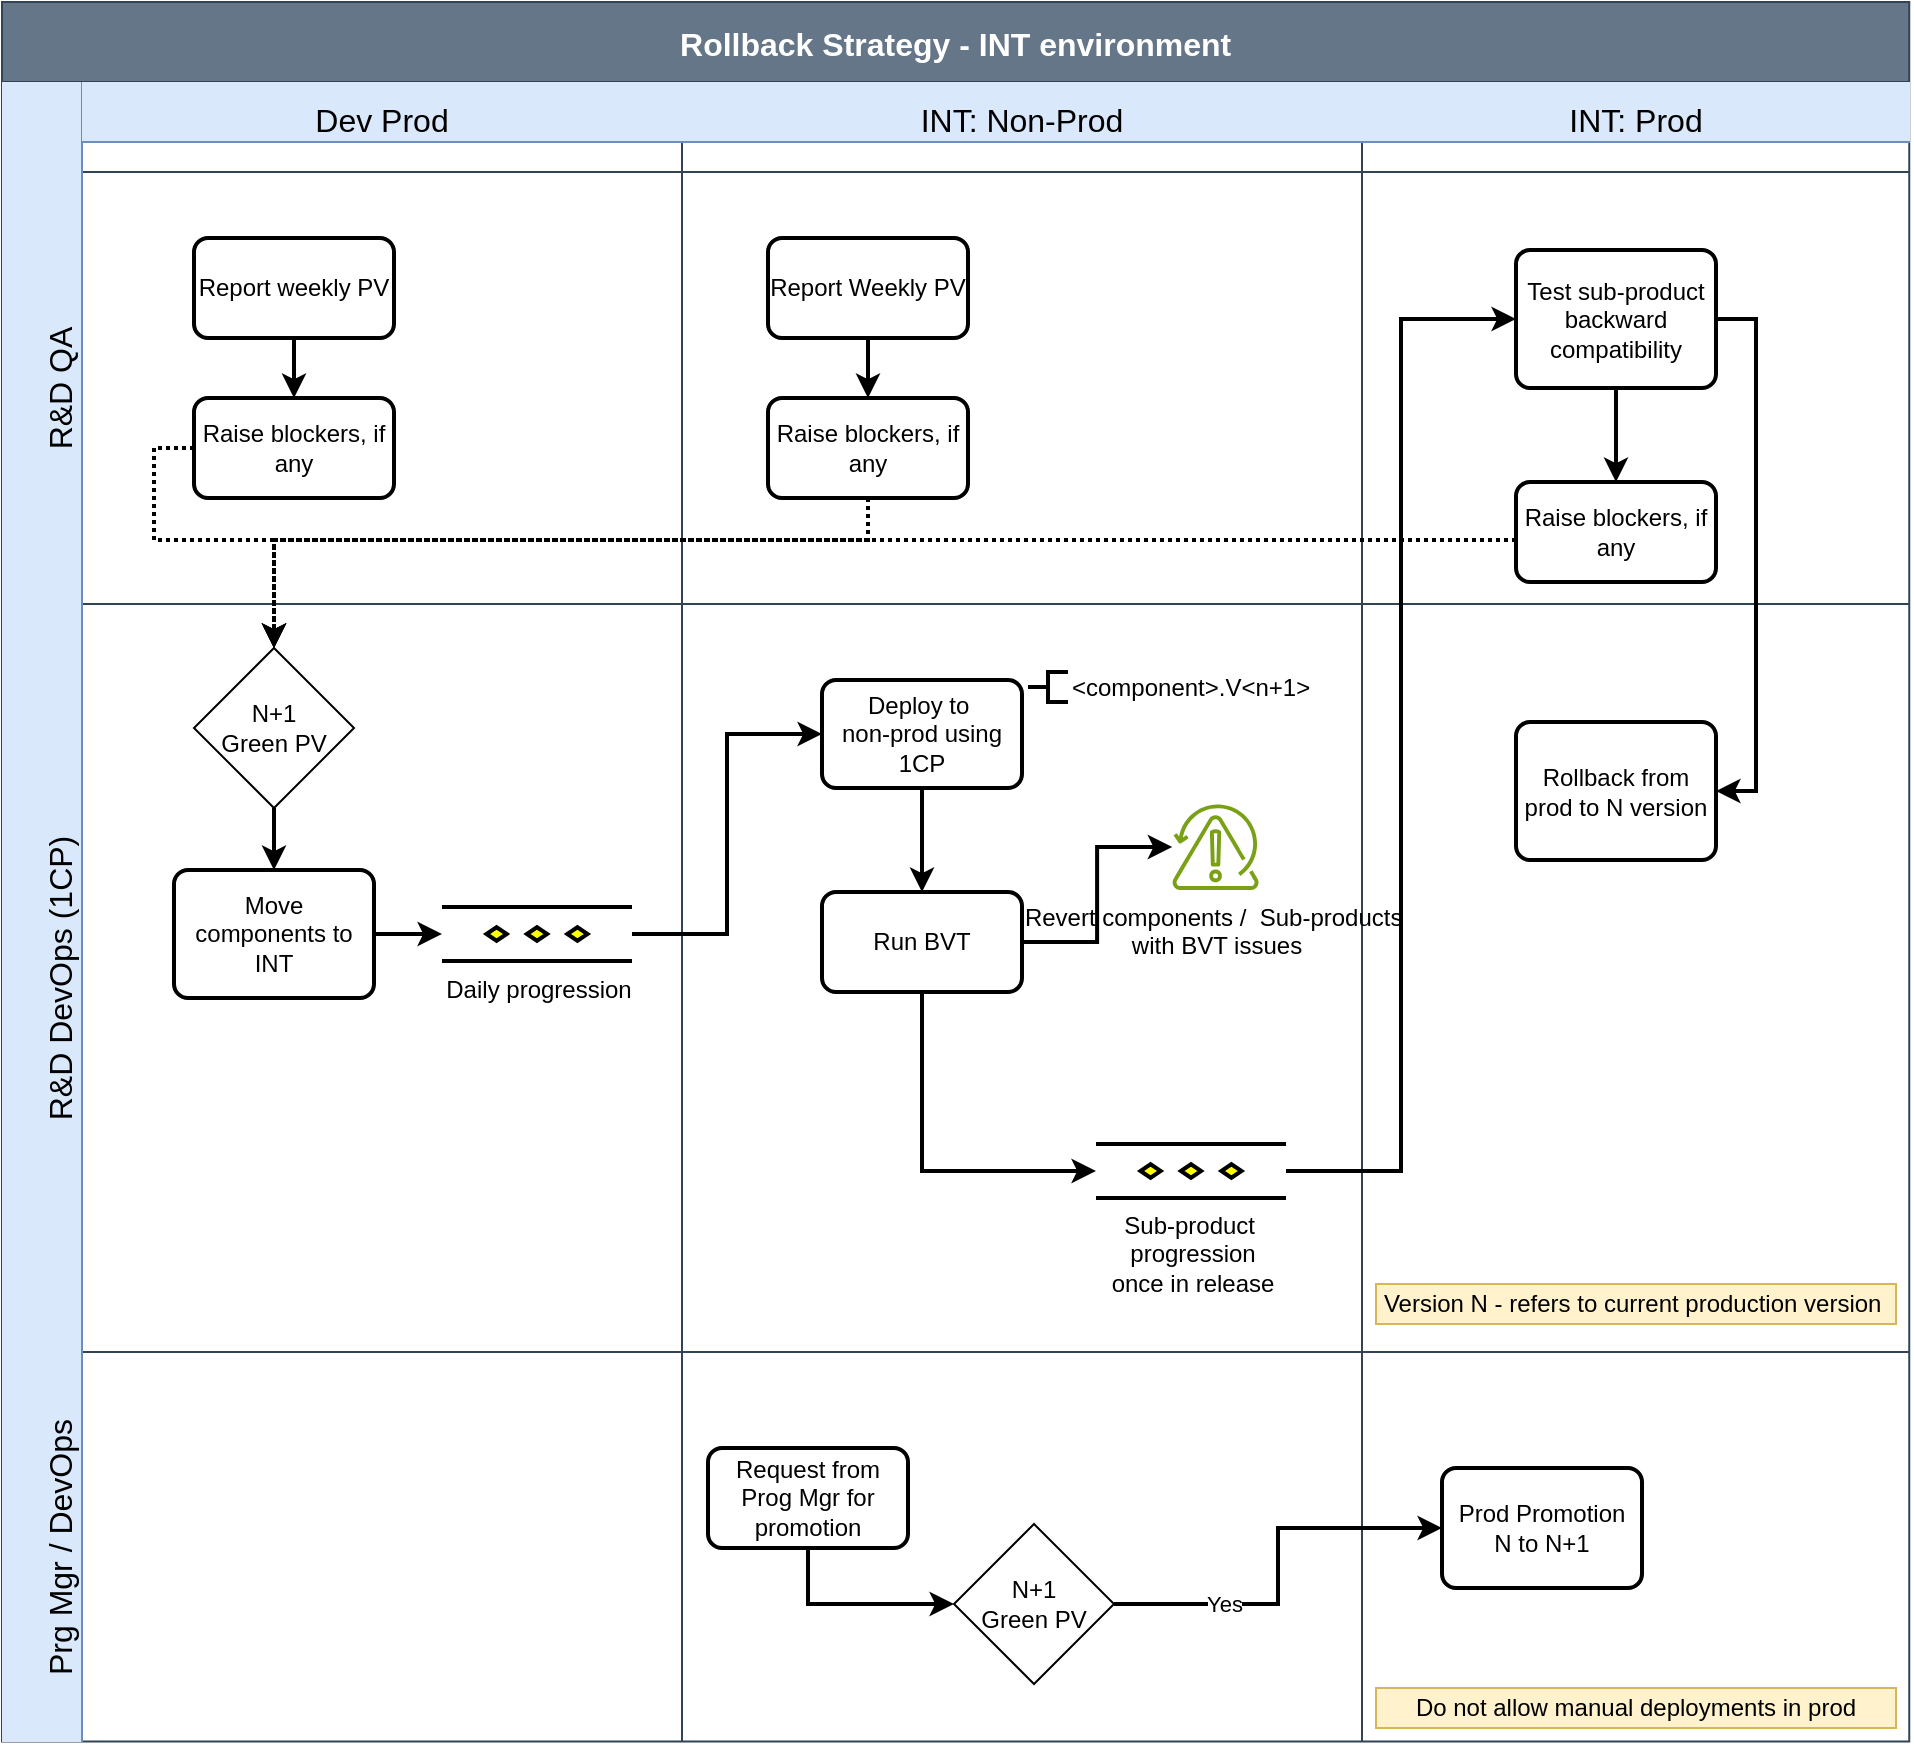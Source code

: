 <mxfile version="26.0.16">
  <diagram name="Page-1" id="2aB6eJUe-trxnjExPYoS">
    <mxGraphModel dx="1607" dy="2126" grid="0" gridSize="10" guides="1" tooltips="1" connect="1" arrows="1" fold="1" page="1" pageScale="1" pageWidth="850" pageHeight="1100" math="0" shadow="0">
      <root>
        <mxCell id="0" />
        <mxCell id="1" parent="0" />
        <mxCell id="G27KxX_hMxzYAapSW3-k-1" value="Rollback Strategy - INT environment" style="shape=table;childLayout=tableLayout;startSize=40;collapsible=0;recursiveResize=0;expand=0;fontSize=16;fontStyle=1;fillColor=#647687;fontColor=#ffffff;strokeColor=#314354;" parent="1" vertex="1">
          <mxGeometry x="179" y="-78" width="953.626" height="869.807" as="geometry" />
        </mxCell>
        <mxCell id="G27KxX_hMxzYAapSW3-k-2" value="" style="shape=tableRow;horizontal=0;swimlaneHead=0;swimlaneBody=0;top=0;left=0;strokeColor=#6c8ebf;bottom=0;right=0;dropTarget=0;fontStyle=0;fillColor=#dae8fc;points=[[0,0.5],[1,0.5]];portConstraint=eastwest;startSize=40;collapsible=0;recursiveResize=0;expand=0;fontSize=16;flipV=0;flipH=0;verticalAlign=bottom;" parent="G27KxX_hMxzYAapSW3-k-1" vertex="1">
          <mxGeometry y="40" width="953.626" height="45" as="geometry" />
        </mxCell>
        <mxCell id="G27KxX_hMxzYAapSW3-k-3" value="Dev Prod" style="swimlane;swimlaneHead=0;swimlaneBody=0;fontStyle=0;strokeColor=#6c8ebf;connectable=0;fillColor=#dae8fc;startSize=30;collapsible=0;recursiveResize=0;expand=0;fontSize=16;verticalAlign=bottom;" parent="G27KxX_hMxzYAapSW3-k-2" vertex="1">
          <mxGeometry x="40" width="300" height="45" as="geometry">
            <mxRectangle width="300" height="45" as="alternateBounds" />
          </mxGeometry>
        </mxCell>
        <mxCell id="G27KxX_hMxzYAapSW3-k-14" value="INT: Non-Prod" style="swimlane;swimlaneHead=0;swimlaneBody=0;fontStyle=0;strokeColor=#6c8ebf;connectable=0;fillColor=#dae8fc;startSize=30;collapsible=0;recursiveResize=0;expand=0;fontSize=16;verticalAlign=bottom;" parent="G27KxX_hMxzYAapSW3-k-2" vertex="1">
          <mxGeometry x="340" width="340" height="45" as="geometry">
            <mxRectangle width="340" height="45" as="alternateBounds" />
          </mxGeometry>
        </mxCell>
        <mxCell id="G27KxX_hMxzYAapSW3-k-19" value="INT: Prod" style="swimlane;swimlaneHead=0;swimlaneBody=0;fontStyle=0;strokeColor=#6c8ebf;connectable=0;fillColor=#dae8fc;startSize=30;collapsible=0;recursiveResize=0;expand=0;fontSize=16;verticalAlign=bottom;" parent="G27KxX_hMxzYAapSW3-k-2" vertex="1">
          <mxGeometry x="680" width="274" height="45" as="geometry">
            <mxRectangle width="274" height="45" as="alternateBounds" />
          </mxGeometry>
        </mxCell>
        <mxCell id="G27KxX_hMxzYAapSW3-k-22" value="R&amp;D QA" style="shape=tableRow;horizontal=0;swimlaneHead=0;swimlaneBody=0;top=0;left=0;strokeColor=#6c8ebf;bottom=0;right=0;dropTarget=0;fontStyle=0;fillColor=#dae8fc;points=[[0,0.5],[1,0.5]];portConstraint=eastwest;startSize=40;collapsible=0;recursiveResize=0;expand=0;fontSize=16;flipV=0;flipH=0;verticalAlign=bottom;" parent="G27KxX_hMxzYAapSW3-k-1" vertex="1">
          <mxGeometry y="85" width="953.626" height="216" as="geometry" />
        </mxCell>
        <mxCell id="G27KxX_hMxzYAapSW3-k-23" style="swimlane;swimlaneHead=0;swimlaneBody=0;fontStyle=0;connectable=0;strokeColor=#6c8ebf;fillColor=#dae8fc;startSize=0;collapsible=0;recursiveResize=0;expand=0;fontSize=16;verticalAlign=bottom;" parent="G27KxX_hMxzYAapSW3-k-22" vertex="1">
          <mxGeometry x="40" width="300" height="216" as="geometry">
            <mxRectangle width="300" height="216" as="alternateBounds" />
          </mxGeometry>
        </mxCell>
        <mxCell id="G27KxX_hMxzYAapSW3-k-25" style="swimlane;swimlaneHead=0;swimlaneBody=0;fontStyle=0;connectable=0;strokeColor=#6c8ebf;fillColor=#dae8fc;startSize=0;collapsible=0;recursiveResize=0;expand=0;fontSize=16;verticalAlign=bottom;strokeWidth=2;" parent="G27KxX_hMxzYAapSW3-k-22" vertex="1">
          <mxGeometry x="340" width="340" height="216" as="geometry">
            <mxRectangle width="340" height="216" as="alternateBounds" />
          </mxGeometry>
        </mxCell>
        <mxCell id="G27KxX_hMxzYAapSW3-k-26" style="edgeStyle=orthogonalEdgeStyle;rounded=0;orthogonalLoop=1;jettySize=auto;html=1;exitX=0.5;exitY=1;exitDx=0;exitDy=0;entryX=0.5;entryY=0;entryDx=0;entryDy=0;strokeWidth=2;" parent="G27KxX_hMxzYAapSW3-k-25" source="G27KxX_hMxzYAapSW3-k-27" target="G27KxX_hMxzYAapSW3-k-28" edge="1">
          <mxGeometry relative="1" as="geometry" />
        </mxCell>
        <mxCell id="G27KxX_hMxzYAapSW3-k-27" value="Report weekly PV" style="rounded=1;whiteSpace=wrap;html=1;absoluteArcSize=1;arcSize=14;strokeWidth=2;" parent="G27KxX_hMxzYAapSW3-k-25" vertex="1">
          <mxGeometry x="-244" y="33" width="100" height="50" as="geometry" />
        </mxCell>
        <mxCell id="G27KxX_hMxzYAapSW3-k-28" value="Raise blockers, if any" style="rounded=1;whiteSpace=wrap;html=1;absoluteArcSize=1;arcSize=14;strokeWidth=2;" parent="G27KxX_hMxzYAapSW3-k-25" vertex="1">
          <mxGeometry x="-244" y="113" width="100" height="50" as="geometry" />
        </mxCell>
        <mxCell id="G27KxX_hMxzYAapSW3-k-30" style="edgeStyle=orthogonalEdgeStyle;rounded=0;orthogonalLoop=1;jettySize=auto;html=1;exitX=0.5;exitY=1;exitDx=0;exitDy=0;entryX=0.5;entryY=0;entryDx=0;entryDy=0;strokeWidth=2;" parent="G27KxX_hMxzYAapSW3-k-25" source="G27KxX_hMxzYAapSW3-k-31" target="G27KxX_hMxzYAapSW3-k-32" edge="1">
          <mxGeometry relative="1" as="geometry" />
        </mxCell>
        <mxCell id="G27KxX_hMxzYAapSW3-k-31" value="Report Weekly PV" style="rounded=1;whiteSpace=wrap;html=1;absoluteArcSize=1;arcSize=14;strokeWidth=2;" parent="G27KxX_hMxzYAapSW3-k-25" vertex="1">
          <mxGeometry x="43" y="33" width="100" height="50" as="geometry" />
        </mxCell>
        <mxCell id="G27KxX_hMxzYAapSW3-k-32" value="Raise blockers, if any" style="rounded=1;whiteSpace=wrap;html=1;absoluteArcSize=1;arcSize=14;strokeWidth=2;" parent="G27KxX_hMxzYAapSW3-k-25" vertex="1">
          <mxGeometry x="43" y="113" width="100" height="50" as="geometry" />
        </mxCell>
        <mxCell id="G27KxX_hMxzYAapSW3-k-29" style="swimlane;swimlaneHead=0;swimlaneBody=0;fontStyle=0;connectable=0;strokeColor=#6c8ebf;fillColor=#dae8fc;startSize=0;collapsible=0;recursiveResize=0;expand=0;fontSize=16;verticalAlign=bottom;strokeWidth=2;" parent="G27KxX_hMxzYAapSW3-k-22" vertex="1">
          <mxGeometry x="680" width="274" height="216" as="geometry">
            <mxRectangle width="274" height="216" as="alternateBounds" />
          </mxGeometry>
        </mxCell>
        <mxCell id="G27KxX_hMxzYAapSW3-k-82" value="Test sub-product backward compatibility" style="rounded=1;whiteSpace=wrap;html=1;absoluteArcSize=1;arcSize=14;strokeWidth=2;" parent="G27KxX_hMxzYAapSW3-k-29" vertex="1">
          <mxGeometry x="77" y="39" width="100" height="69" as="geometry" />
        </mxCell>
        <mxCell id="G27KxX_hMxzYAapSW3-k-83" value="Raise blockers, if any" style="rounded=1;whiteSpace=wrap;html=1;absoluteArcSize=1;arcSize=14;strokeWidth=2;" parent="G27KxX_hMxzYAapSW3-k-29" vertex="1">
          <mxGeometry x="77" y="155" width="100" height="50" as="geometry" />
        </mxCell>
        <mxCell id="G27KxX_hMxzYAapSW3-k-89" style="edgeStyle=orthogonalEdgeStyle;rounded=0;orthogonalLoop=1;jettySize=auto;html=1;entryX=0.5;entryY=0;entryDx=0;entryDy=0;strokeWidth=2;exitX=0.5;exitY=1;exitDx=0;exitDy=0;" parent="G27KxX_hMxzYAapSW3-k-29" source="G27KxX_hMxzYAapSW3-k-82" target="G27KxX_hMxzYAapSW3-k-83" edge="1">
          <mxGeometry relative="1" as="geometry">
            <mxPoint x="-158" y="63" as="sourcePoint" />
            <mxPoint x="-160" y="133" as="targetPoint" />
          </mxGeometry>
        </mxCell>
        <mxCell id="G27KxX_hMxzYAapSW3-k-33" value="R&amp;D DevOps (1CP)" style="shape=tableRow;horizontal=0;swimlaneHead=0;swimlaneBody=0;top=0;left=0;strokeColor=#6c8ebf;bottom=0;right=0;dropTarget=0;fontStyle=0;fillColor=#dae8fc;points=[[0,0.5],[1,0.5]];portConstraint=eastwest;startSize=40;collapsible=0;recursiveResize=0;expand=0;fontSize=16;flipV=0;flipH=0;verticalAlign=bottom;" parent="G27KxX_hMxzYAapSW3-k-1" vertex="1">
          <mxGeometry y="301" width="953.626" height="374" as="geometry" />
        </mxCell>
        <mxCell id="G27KxX_hMxzYAapSW3-k-34" style="swimlane;swimlaneHead=0;swimlaneBody=0;fontStyle=0;connectable=0;strokeColor=#6c8ebf;fillColor=#dae8fc;startSize=0;collapsible=0;recursiveResize=0;expand=0;fontSize=16;verticalAlign=bottom;" parent="G27KxX_hMxzYAapSW3-k-33" vertex="1">
          <mxGeometry x="40" width="300" height="374" as="geometry">
            <mxRectangle width="300" height="374" as="alternateBounds" />
          </mxGeometry>
        </mxCell>
        <mxCell id="G27KxX_hMxzYAapSW3-k-35" value="" style="swimlane;swimlaneHead=0;swimlaneBody=0;fontStyle=0;connectable=0;strokeColor=#6c8ebf;fillColor=#dae8fc;startSize=0;collapsible=0;recursiveResize=0;expand=0;fontSize=16;verticalAlign=bottom;" parent="G27KxX_hMxzYAapSW3-k-33" vertex="1">
          <mxGeometry x="340" width="340" height="374" as="geometry">
            <mxRectangle width="340" height="374" as="alternateBounds" />
          </mxGeometry>
        </mxCell>
        <mxCell id="G27KxX_hMxzYAapSW3-k-78" value="N+1&lt;div&gt;Green PV&lt;/div&gt;" style="rhombus;whiteSpace=wrap;html=1;" parent="G27KxX_hMxzYAapSW3-k-35" vertex="1">
          <mxGeometry x="-244" y="22" width="80" height="80" as="geometry" />
        </mxCell>
        <mxCell id="G27KxX_hMxzYAapSW3-k-67" value="Move components to INT" style="rounded=1;whiteSpace=wrap;html=1;absoluteArcSize=1;arcSize=14;strokeWidth=2;" parent="G27KxX_hMxzYAapSW3-k-35" vertex="1">
          <mxGeometry x="-254" y="133" width="100" height="64" as="geometry" />
        </mxCell>
        <mxCell id="G27KxX_hMxzYAapSW3-k-79" value="" style="edgeStyle=orthogonalEdgeStyle;rounded=0;orthogonalLoop=1;jettySize=auto;html=1;exitX=0.5;exitY=1;exitDx=0;exitDy=0;entryX=0.5;entryY=0;entryDx=0;entryDy=0;strokeWidth=2;" parent="G27KxX_hMxzYAapSW3-k-35" source="G27KxX_hMxzYAapSW3-k-78" target="G27KxX_hMxzYAapSW3-k-67" edge="1">
          <mxGeometry relative="1" as="geometry">
            <mxPoint x="-144" y="175" as="sourcePoint" />
            <mxPoint x="-110" y="124" as="targetPoint" />
          </mxGeometry>
        </mxCell>
        <mxCell id="G27KxX_hMxzYAapSW3-k-69" value="Daily progression" style="verticalLabelPosition=bottom;verticalAlign=top;html=1;shape=mxgraph.flowchart.parallel_mode;pointerEvents=1;strokeWidth=2;" parent="G27KxX_hMxzYAapSW3-k-35" vertex="1">
          <mxGeometry x="-120" y="151.5" width="95" height="27" as="geometry" />
        </mxCell>
        <mxCell id="G27KxX_hMxzYAapSW3-k-68" value="" style="edgeStyle=orthogonalEdgeStyle;rounded=0;orthogonalLoop=1;jettySize=auto;html=1;exitX=1;exitY=0.5;exitDx=0;exitDy=0;entryX=0;entryY=0.5;entryDx=0;entryDy=0;strokeWidth=2;" parent="G27KxX_hMxzYAapSW3-k-35" source="G27KxX_hMxzYAapSW3-k-67" target="G27KxX_hMxzYAapSW3-k-69" edge="1">
          <mxGeometry relative="1" as="geometry">
            <mxPoint x="225" y="617" as="sourcePoint" />
            <mxPoint x="410" y="617" as="targetPoint" />
          </mxGeometry>
        </mxCell>
        <mxCell id="G27KxX_hMxzYAapSW3-k-70" style="edgeStyle=none;rounded=0;orthogonalLoop=1;jettySize=auto;html=1;exitX=0.5;exitY=1;exitDx=0;exitDy=0;entryX=0.5;entryY=0;entryDx=0;entryDy=0;strokeWidth=2;" parent="G27KxX_hMxzYAapSW3-k-35" source="G27KxX_hMxzYAapSW3-k-71" target="G27KxX_hMxzYAapSW3-k-73" edge="1">
          <mxGeometry relative="1" as="geometry" />
        </mxCell>
        <mxCell id="G27KxX_hMxzYAapSW3-k-71" value="Deploy to&amp;nbsp;&lt;div&gt;non-prod using 1CP&lt;/div&gt;" style="rounded=1;whiteSpace=wrap;html=1;absoluteArcSize=1;arcSize=14;strokeWidth=2;" parent="G27KxX_hMxzYAapSW3-k-35" vertex="1">
          <mxGeometry x="70" y="38" width="100" height="54" as="geometry" />
        </mxCell>
        <mxCell id="G27KxX_hMxzYAapSW3-k-72" value="&amp;lt;component&amp;gt;.V&amp;lt;n+1&amp;gt;" style="strokeWidth=2;html=1;shape=mxgraph.flowchart.annotation_2;align=left;labelPosition=right;pointerEvents=1;" parent="G27KxX_hMxzYAapSW3-k-35" vertex="1">
          <mxGeometry x="173" y="34" width="20" height="15" as="geometry" />
        </mxCell>
        <mxCell id="G27KxX_hMxzYAapSW3-k-73" value="Run BVT" style="rounded=1;whiteSpace=wrap;html=1;absoluteArcSize=1;arcSize=14;strokeWidth=2;" parent="G27KxX_hMxzYAapSW3-k-35" vertex="1">
          <mxGeometry x="70" y="144" width="100" height="50" as="geometry" />
        </mxCell>
        <mxCell id="G27KxX_hMxzYAapSW3-k-74" style="edgeStyle=none;rounded=0;orthogonalLoop=1;jettySize=auto;html=1;exitX=1;exitY=0.5;exitDx=0;exitDy=0;exitPerimeter=0;" parent="G27KxX_hMxzYAapSW3-k-35" source="G27KxX_hMxzYAapSW3-k-72" target="G27KxX_hMxzYAapSW3-k-72" edge="1">
          <mxGeometry relative="1" as="geometry" />
        </mxCell>
        <mxCell id="G27KxX_hMxzYAapSW3-k-75" value="" style="edgeStyle=orthogonalEdgeStyle;rounded=0;orthogonalLoop=1;jettySize=auto;html=1;entryX=1;entryY=0.5;entryDx=0;entryDy=0;strokeWidth=2;startArrow=classic;startFill=1;endArrow=none;" parent="G27KxX_hMxzYAapSW3-k-35" source="G27KxX_hMxzYAapSW3-k-76" target="G27KxX_hMxzYAapSW3-k-73" edge="1">
          <mxGeometry relative="1" as="geometry" />
        </mxCell>
        <mxCell id="G27KxX_hMxzYAapSW3-k-76" value="&lt;span style=&quot;color: rgb(0, 0, 0); text-wrap-mode: wrap;&quot;&gt;Revert components /&amp;nbsp;&amp;nbsp;&lt;/span&gt;&lt;span style=&quot;background-color: transparent; color: light-dark(rgb(0, 0, 0), rgb(237, 237, 237)); text-wrap-mode: wrap;&quot;&gt;Sub-products&amp;nbsp;&lt;/span&gt;&lt;div&gt;&lt;div&gt;&lt;div&gt;&lt;span style=&quot;color: rgb(0, 0, 0); text-wrap-mode: wrap;&quot;&gt;with BVT issues&lt;/span&gt;&lt;/div&gt;&lt;/div&gt;&lt;/div&gt;" style="sketch=0;outlineConnect=0;fontColor=#232F3E;gradientColor=none;fillColor=#7AA116;strokeColor=none;dashed=0;verticalLabelPosition=bottom;verticalAlign=top;align=center;html=1;fontSize=12;fontStyle=0;aspect=fixed;pointerEvents=1;shape=mxgraph.aws4.backup_recovery_point_objective;" parent="G27KxX_hMxzYAapSW3-k-35" vertex="1">
          <mxGeometry x="245" y="100" width="43.56" height="43" as="geometry" />
        </mxCell>
        <mxCell id="G27KxX_hMxzYAapSW3-k-77" style="edgeStyle=orthogonalEdgeStyle;rounded=0;orthogonalLoop=1;jettySize=auto;html=1;exitX=1;exitY=0.5;exitDx=0;exitDy=0;entryX=0;entryY=0.5;entryDx=0;entryDy=0;strokeWidth=2;" parent="G27KxX_hMxzYAapSW3-k-35" source="G27KxX_hMxzYAapSW3-k-69" target="G27KxX_hMxzYAapSW3-k-71" edge="1">
          <mxGeometry relative="1" as="geometry">
            <mxPoint x="-180" y="269" as="targetPoint" />
          </mxGeometry>
        </mxCell>
        <mxCell id="G27KxX_hMxzYAapSW3-k-84" value="Sub-product&amp;nbsp;&lt;div&gt;progression&lt;/div&gt;&lt;div&gt;once in release&lt;/div&gt;" style="verticalLabelPosition=bottom;verticalAlign=top;html=1;shape=mxgraph.flowchart.parallel_mode;pointerEvents=1;strokeWidth=2;" parent="G27KxX_hMxzYAapSW3-k-35" vertex="1">
          <mxGeometry x="207" y="270" width="95" height="27" as="geometry" />
        </mxCell>
        <mxCell id="G27KxX_hMxzYAapSW3-k-85" style="edgeStyle=orthogonalEdgeStyle;rounded=0;orthogonalLoop=1;jettySize=auto;html=1;exitX=0.5;exitY=1;exitDx=0;exitDy=0;entryX=0;entryY=0.5;entryDx=0;entryDy=0;strokeWidth=2;entryPerimeter=0;" parent="G27KxX_hMxzYAapSW3-k-35" source="G27KxX_hMxzYAapSW3-k-73" target="G27KxX_hMxzYAapSW3-k-84" edge="1">
          <mxGeometry relative="1" as="geometry">
            <mxPoint x="80" y="75" as="targetPoint" />
            <mxPoint x="-15" y="175" as="sourcePoint" />
          </mxGeometry>
        </mxCell>
        <mxCell id="G27KxX_hMxzYAapSW3-k-40" value="" style="swimlane;swimlaneHead=0;swimlaneBody=0;fontStyle=0;connectable=0;strokeColor=#6c8ebf;fillColor=#dae8fc;startSize=0;collapsible=0;recursiveResize=0;expand=0;fontSize=16;verticalAlign=bottom;" parent="G27KxX_hMxzYAapSW3-k-33" vertex="1">
          <mxGeometry x="680" width="274" height="374" as="geometry">
            <mxRectangle width="274" height="374" as="alternateBounds" />
          </mxGeometry>
        </mxCell>
        <mxCell id="G27KxX_hMxzYAapSW3-k-65" value="Version N - refers to current production version&amp;nbsp;" style="html=1;dropTarget=0;whiteSpace=wrap;fillColor=#fff2cc;strokeColor=#d6b656;" parent="G27KxX_hMxzYAapSW3-k-40" vertex="1">
          <mxGeometry x="7" y="340" width="260" height="20" as="geometry" />
        </mxCell>
        <mxCell id="G27KxX_hMxzYAapSW3-k-91" value="Rollback from prod to N version" style="rounded=1;whiteSpace=wrap;html=1;absoluteArcSize=1;arcSize=14;strokeWidth=2;" parent="G27KxX_hMxzYAapSW3-k-40" vertex="1">
          <mxGeometry x="77" y="59" width="100" height="69" as="geometry" />
        </mxCell>
        <mxCell id="G27KxX_hMxzYAapSW3-k-49" value="Prg Mgr / DevOps" style="shape=tableRow;horizontal=0;swimlaneHead=0;swimlaneBody=0;top=0;left=0;strokeColor=#6c8ebf;bottom=0;right=0;dropTarget=0;fontStyle=0;fillColor=#dae8fc;points=[[0,0.5],[1,0.5]];portConstraint=eastwest;startSize=40;collapsible=0;recursiveResize=0;expand=0;fontSize=16;flipV=0;flipH=0;verticalAlign=bottom;" parent="G27KxX_hMxzYAapSW3-k-1" vertex="1">
          <mxGeometry y="675" width="953.626" height="195" as="geometry" />
        </mxCell>
        <mxCell id="G27KxX_hMxzYAapSW3-k-50" style="swimlane;swimlaneHead=0;swimlaneBody=0;fontStyle=0;connectable=0;strokeColor=#6c8ebf;fillColor=#dae8fc;startSize=0;collapsible=0;recursiveResize=0;expand=0;fontSize=16;verticalAlign=bottom;" parent="G27KxX_hMxzYAapSW3-k-49" vertex="1">
          <mxGeometry x="40" width="300" height="195" as="geometry">
            <mxRectangle width="300" height="195" as="alternateBounds" />
          </mxGeometry>
        </mxCell>
        <mxCell id="G27KxX_hMxzYAapSW3-k-51" value="" style="swimlane;swimlaneHead=0;swimlaneBody=0;fontStyle=0;connectable=0;strokeColor=#6c8ebf;fillColor=#dae8fc;startSize=0;collapsible=0;recursiveResize=0;expand=0;fontSize=16;verticalAlign=bottom;" parent="G27KxX_hMxzYAapSW3-k-49" vertex="1">
          <mxGeometry x="340" width="340" height="195" as="geometry">
            <mxRectangle width="340" height="195" as="alternateBounds" />
          </mxGeometry>
        </mxCell>
        <mxCell id="G27KxX_hMxzYAapSW3-k-52" value="N+1&lt;div&gt;Green PV&lt;/div&gt;" style="rhombus;whiteSpace=wrap;html=1;" parent="G27KxX_hMxzYAapSW3-k-51" vertex="1">
          <mxGeometry x="136" y="86" width="80" height="80" as="geometry" />
        </mxCell>
        <mxCell id="G27KxX_hMxzYAapSW3-k-53" style="edgeStyle=orthogonalEdgeStyle;rounded=0;orthogonalLoop=1;jettySize=auto;html=1;exitX=0.5;exitY=1;exitDx=0;exitDy=0;entryX=0;entryY=0.5;entryDx=0;entryDy=0;strokeWidth=2;" parent="G27KxX_hMxzYAapSW3-k-51" source="G27KxX_hMxzYAapSW3-k-54" target="G27KxX_hMxzYAapSW3-k-52" edge="1">
          <mxGeometry relative="1" as="geometry" />
        </mxCell>
        <mxCell id="G27KxX_hMxzYAapSW3-k-54" value="Request from Prog Mgr for promotion" style="rounded=1;whiteSpace=wrap;html=1;absoluteArcSize=1;arcSize=14;strokeWidth=2;" parent="G27KxX_hMxzYAapSW3-k-51" vertex="1">
          <mxGeometry x="13" y="48" width="100" height="50" as="geometry" />
        </mxCell>
        <mxCell id="G27KxX_hMxzYAapSW3-k-55" value="" style="swimlane;swimlaneHead=0;swimlaneBody=0;fontStyle=0;connectable=0;strokeColor=#6c8ebf;fillColor=#dae8fc;startSize=0;collapsible=0;recursiveResize=0;expand=0;fontSize=16;verticalAlign=bottom;" parent="G27KxX_hMxzYAapSW3-k-49" vertex="1">
          <mxGeometry x="680" width="274" height="195" as="geometry">
            <mxRectangle width="274" height="195" as="alternateBounds" />
          </mxGeometry>
        </mxCell>
        <mxCell id="G27KxX_hMxzYAapSW3-k-56" value="Prod Promotion&lt;div&gt;N to N+1&lt;/div&gt;" style="rounded=1;whiteSpace=wrap;html=1;absoluteArcSize=1;arcSize=14;strokeWidth=2;" parent="G27KxX_hMxzYAapSW3-k-55" vertex="1">
          <mxGeometry x="40" y="58" width="100" height="60" as="geometry" />
        </mxCell>
        <mxCell id="G27KxX_hMxzYAapSW3-k-57" value="Do not allow manual deployments in prod" style="html=1;dropTarget=0;whiteSpace=wrap;fillColor=#fff2cc;strokeColor=#d6b656;" parent="G27KxX_hMxzYAapSW3-k-55" vertex="1">
          <mxGeometry x="7" y="168" width="260" height="20" as="geometry" />
        </mxCell>
        <mxCell id="G27KxX_hMxzYAapSW3-k-58" style="edgeStyle=orthogonalEdgeStyle;rounded=0;orthogonalLoop=1;jettySize=auto;html=1;exitX=1;exitY=0.5;exitDx=0;exitDy=0;entryX=0;entryY=0.5;entryDx=0;entryDy=0;strokeWidth=2;" parent="G27KxX_hMxzYAapSW3-k-49" source="G27KxX_hMxzYAapSW3-k-52" target="G27KxX_hMxzYAapSW3-k-56" edge="1">
          <mxGeometry relative="1" as="geometry" />
        </mxCell>
        <mxCell id="G27KxX_hMxzYAapSW3-k-59" value="Yes" style="edgeLabel;html=1;align=center;verticalAlign=middle;resizable=0;points=[];" parent="G27KxX_hMxzYAapSW3-k-58" vertex="1" connectable="0">
          <mxGeometry x="-0.273" y="-2" relative="1" as="geometry">
            <mxPoint x="-19" y="-2" as="offset" />
          </mxGeometry>
        </mxCell>
        <mxCell id="G27KxX_hMxzYAapSW3-k-61" style="edgeStyle=orthogonalEdgeStyle;rounded=0;orthogonalLoop=1;jettySize=auto;html=1;exitX=0;exitY=0.5;exitDx=0;exitDy=0;strokeWidth=2;dashed=1;dashPattern=1 1;entryX=0.5;entryY=0;entryDx=0;entryDy=0;" parent="G27KxX_hMxzYAapSW3-k-1" source="G27KxX_hMxzYAapSW3-k-28" target="G27KxX_hMxzYAapSW3-k-78" edge="1">
          <mxGeometry relative="1" as="geometry">
            <mxPoint x="265" y="218" as="sourcePoint" />
            <mxPoint x="119" y="305" as="targetPoint" />
            <Array as="points">
              <mxPoint x="76" y="223" />
              <mxPoint x="76" y="269" />
              <mxPoint x="136" y="269" />
            </Array>
          </mxGeometry>
        </mxCell>
        <mxCell id="G27KxX_hMxzYAapSW3-k-80" style="edgeStyle=orthogonalEdgeStyle;rounded=0;orthogonalLoop=1;jettySize=auto;html=1;exitX=0.5;exitY=1;exitDx=0;exitDy=0;strokeWidth=2;dashed=1;dashPattern=1 1;entryX=0.5;entryY=0;entryDx=0;entryDy=0;" parent="G27KxX_hMxzYAapSW3-k-1" source="G27KxX_hMxzYAapSW3-k-32" target="G27KxX_hMxzYAapSW3-k-78" edge="1">
          <mxGeometry relative="1" as="geometry">
            <mxPoint x="106" y="394" as="sourcePoint" />
            <mxPoint x="106" y="512" as="targetPoint" />
            <Array as="points">
              <mxPoint x="433" y="269" />
              <mxPoint x="136" y="269" />
            </Array>
          </mxGeometry>
        </mxCell>
        <mxCell id="G27KxX_hMxzYAapSW3-k-86" style="edgeStyle=orthogonalEdgeStyle;rounded=0;orthogonalLoop=1;jettySize=auto;html=1;exitX=1;exitY=0.5;exitDx=0;exitDy=0;entryX=0;entryY=0.5;entryDx=0;entryDy=0;strokeWidth=2;exitPerimeter=0;" parent="G27KxX_hMxzYAapSW3-k-1" source="G27KxX_hMxzYAapSW3-k-84" target="G27KxX_hMxzYAapSW3-k-82" edge="1">
          <mxGeometry relative="1" as="geometry">
            <mxPoint x="430" y="493" as="targetPoint" />
            <mxPoint x="335" y="593" as="sourcePoint" />
          </mxGeometry>
        </mxCell>
        <mxCell id="G27KxX_hMxzYAapSW3-k-90" style="edgeStyle=orthogonalEdgeStyle;rounded=0;orthogonalLoop=1;jettySize=auto;html=1;exitX=0;exitY=0.5;exitDx=0;exitDy=0;strokeWidth=2;dashed=1;dashPattern=1 1;entryX=0.5;entryY=0;entryDx=0;entryDy=0;" parent="G27KxX_hMxzYAapSW3-k-1" source="G27KxX_hMxzYAapSW3-k-83" target="G27KxX_hMxzYAapSW3-k-78" edge="1">
          <mxGeometry relative="1" as="geometry">
            <mxPoint x="443" y="365" as="sourcePoint" />
            <mxPoint x="146" y="440" as="targetPoint" />
            <Array as="points">
              <mxPoint x="757" y="269" />
              <mxPoint x="136" y="269" />
            </Array>
          </mxGeometry>
        </mxCell>
        <mxCell id="G27KxX_hMxzYAapSW3-k-92" style="edgeStyle=orthogonalEdgeStyle;rounded=0;orthogonalLoop=1;jettySize=auto;html=1;exitX=1;exitY=0.5;exitDx=0;exitDy=0;entryX=1;entryY=0.5;entryDx=0;entryDy=0;strokeWidth=2;" parent="G27KxX_hMxzYAapSW3-k-1" source="G27KxX_hMxzYAapSW3-k-82" target="G27KxX_hMxzYAapSW3-k-91" edge="1">
          <mxGeometry relative="1" as="geometry" />
        </mxCell>
      </root>
    </mxGraphModel>
  </diagram>
</mxfile>
